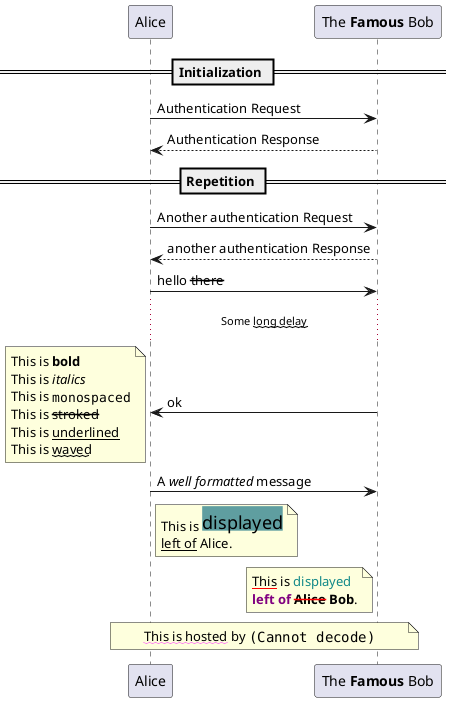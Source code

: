 @startuml

participant Alice

participant "The **Famous** Bob" as Bob


== Initialization ==

Alice -> Bob: Authentication Request

Bob --> Alice: Authentication Response

== Repetition ==

Alice -> Bob: Another authentication Request

Alice <-- Bob: another authentication Response


Alice -> Bob : hello --there--

... Some ~~long delay~~ ...
Bob -> Alice : ok

note left
    This is **bold**
    This is //italics//
    This is ""monospaced""
    This is --stroked--
    This is __underlined__
    This is ~~waved~~
end note

Alice -> Bob : A //well formatted// message
note right of Alice
    This is <back:cadetblue><size:18>displayed</size></back>
    __left of__ Alice.
end note

note left of Bob
    <u:red>This</u> is <color #118888>displayed</color>
    **<color purple>left of</color> <s:red>Alice</strike> Bob**.
end note

note over Alice, Bob
    <w:#FF33FF>This is hosted</w> by <img sourceforge.jpg>
end note

@enduml